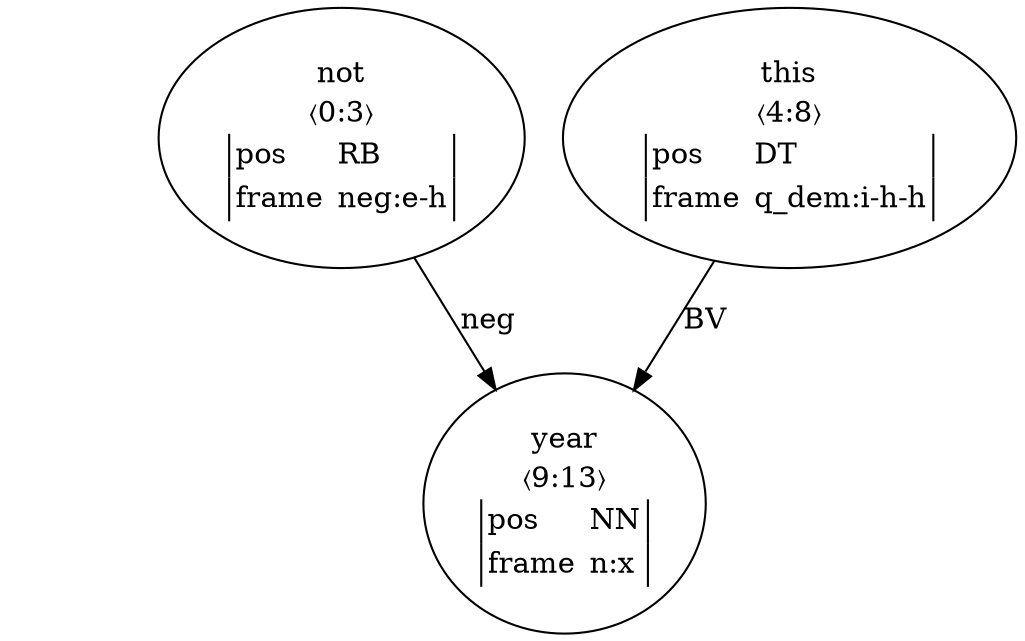 digraph "20010002" {
  top [ style=invis ];
  0 [ label=<<table align="center" border="0" cellspacing="0"><tr><td colspan="2">not</td></tr><tr><td colspan="2">〈0:3〉</td></tr><tr><td sides="l" border="1" align="left">pos</td><td sides="r" border="1" align="left">RB</td></tr><tr><td sides="l" border="1" align="left">frame</td><td sides="r" border="1" align="left">neg:e-h</td></tr></table>> ];
  1 [ label=<<table align="center" border="0" cellspacing="0"><tr><td colspan="2">this</td></tr><tr><td colspan="2">〈4:8〉</td></tr><tr><td sides="l" border="1" align="left">pos</td><td sides="r" border="1" align="left">DT</td></tr><tr><td sides="l" border="1" align="left">frame</td><td sides="r" border="1" align="left">q_dem:i-h-h</td></tr></table>> ];
  2 [ label=<<table align="center" border="0" cellspacing="0"><tr><td colspan="2">year</td></tr><tr><td colspan="2">〈9:13〉</td></tr><tr><td sides="l" border="1" align="left">pos</td><td sides="r" border="1" align="left">NN</td></tr><tr><td sides="l" border="1" align="left">frame</td><td sides="r" border="1" align="left">n:x</td></tr></table>> ];
  1 -> 2 [ label="BV" ];
  0 -> 2 [ label="neg" ];
}


